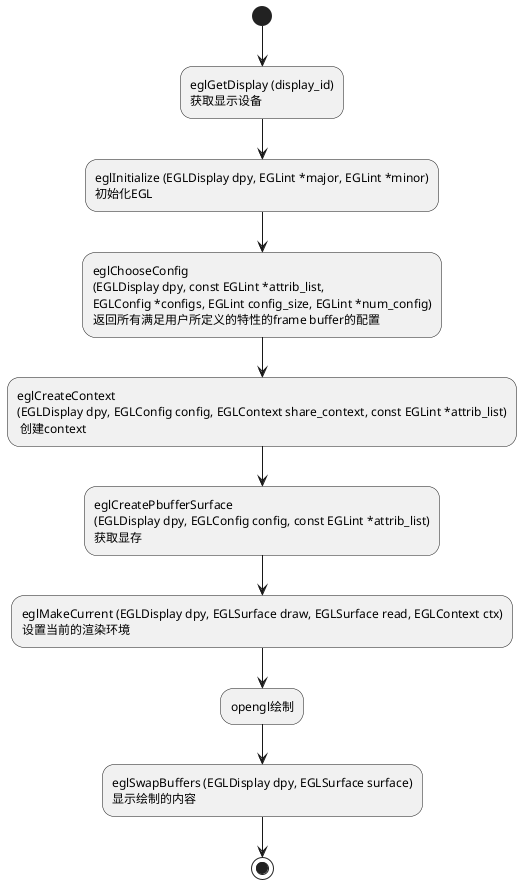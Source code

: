 @startuml
(*) --> "eglGetDisplay (display_id)\n获取显示设备"
--> "eglInitialize (EGLDisplay dpy, EGLint *major, EGLint *minor)\n初始化EGL"
--> "eglChooseConfig \n(EGLDisplay dpy, const EGLint *attrib_list, \nEGLConfig *configs, EGLint config_size, EGLint *num_config)\n返回所有满足用户所定义的特性的frame buffer的配置"
--> "eglCreateContext \n(EGLDisplay dpy, EGLConfig config, EGLContext share_context, const EGLint *attrib_list)\n 创建context"
--> "eglCreatePbufferSurface \n(EGLDisplay dpy, EGLConfig config, const EGLint *attrib_list)\n获取显存"
--> "eglMakeCurrent (EGLDisplay dpy, EGLSurface draw, EGLSurface read, EGLContext ctx)\n设置当前的渲染环境"
--> "opengl绘制"
--> "eglSwapBuffers (EGLDisplay dpy, EGLSurface surface)\n显示绘制的内容"
-->(*)
@enduml
